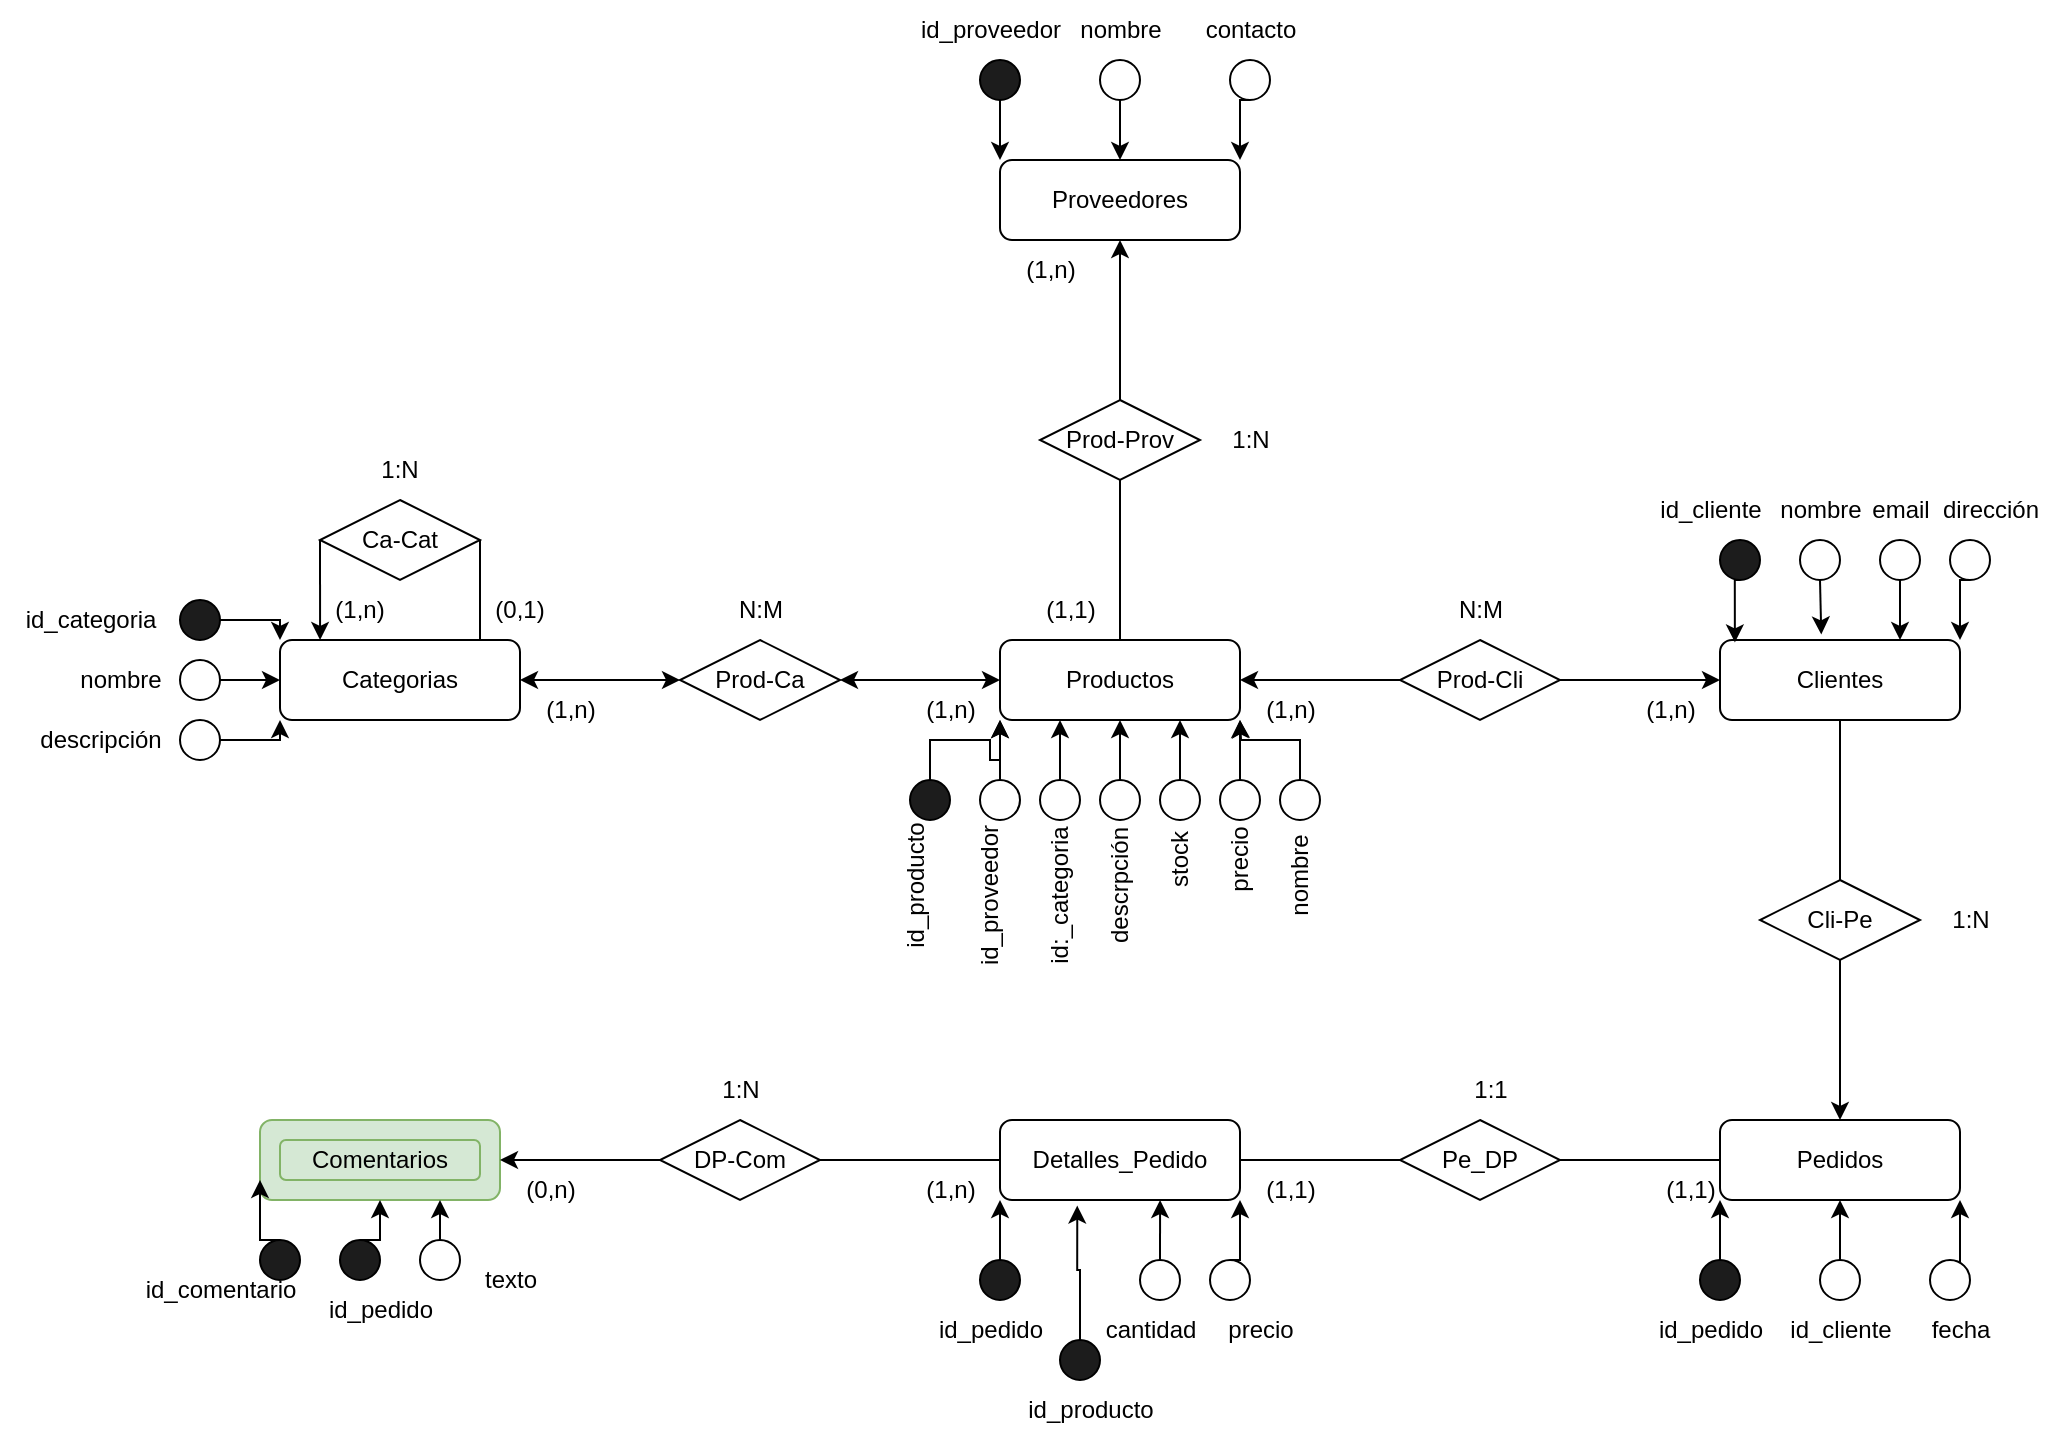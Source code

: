 <mxfile version="24.4.8" type="github">
  <diagram id="R2lEEEUBdFMjLlhIrx00" name="Page-1">
    <mxGraphModel dx="2284" dy="1880" grid="1" gridSize="10" guides="1" tooltips="1" connect="1" arrows="1" fold="1" page="1" pageScale="1" pageWidth="850" pageHeight="1100" math="0" shadow="0" extFonts="Permanent Marker^https://fonts.googleapis.com/css?family=Permanent+Marker">
      <root>
        <mxCell id="0" />
        <mxCell id="1" parent="0" />
        <mxCell id="oanHJksZcoE74rSjy7Ul-1" value="Categorias" style="rounded=1;whiteSpace=wrap;html=1;" parent="1" vertex="1">
          <mxGeometry x="-40" y="40" width="120" height="40" as="geometry" />
        </mxCell>
        <mxCell id="oanHJksZcoE74rSjy7Ul-2" value="Proveedores" style="rounded=1;whiteSpace=wrap;html=1;" parent="1" vertex="1">
          <mxGeometry x="320" y="-200" width="120" height="40" as="geometry" />
        </mxCell>
        <mxCell id="oanHJksZcoE74rSjy7Ul-3" value="Clientes" style="rounded=1;whiteSpace=wrap;html=1;" parent="1" vertex="1">
          <mxGeometry x="680" y="40" width="120" height="40" as="geometry" />
        </mxCell>
        <mxCell id="oanHJksZcoE74rSjy7Ul-4" value="Productos" style="rounded=1;whiteSpace=wrap;html=1;" parent="1" vertex="1">
          <mxGeometry x="320" y="40" width="120" height="40" as="geometry" />
        </mxCell>
        <mxCell id="oanHJksZcoE74rSjy7Ul-5" value="Detalles_Pedido" style="rounded=1;whiteSpace=wrap;html=1;" parent="1" vertex="1">
          <mxGeometry x="320" y="280" width="120" height="40" as="geometry" />
        </mxCell>
        <mxCell id="oanHJksZcoE74rSjy7Ul-6" value="" style="rounded=1;whiteSpace=wrap;html=1;fillColor=#d5e8d4;strokeColor=#82b366;" parent="1" vertex="1">
          <mxGeometry x="-50" y="280" width="120" height="40" as="geometry" />
        </mxCell>
        <mxCell id="oanHJksZcoE74rSjy7Ul-7" value="Comentarios" style="rounded=1;whiteSpace=wrap;html=1;fillColor=#d5e8d4;strokeColor=#82b366;" parent="1" vertex="1">
          <mxGeometry x="-40" y="290" width="100" height="20" as="geometry" />
        </mxCell>
        <mxCell id="oanHJksZcoE74rSjy7Ul-8" value="Pedidos" style="rounded=1;whiteSpace=wrap;html=1;" parent="1" vertex="1">
          <mxGeometry x="680" y="280" width="120" height="40" as="geometry" />
        </mxCell>
        <mxCell id="oanHJksZcoE74rSjy7Ul-9" value="" style="endArrow=classic;startArrow=classic;html=1;rounded=0;entryX=0;entryY=0.5;entryDx=0;entryDy=0;" parent="1" source="oanHJksZcoE74rSjy7Ul-11" target="oanHJksZcoE74rSjy7Ul-4" edge="1">
          <mxGeometry width="50" height="50" relative="1" as="geometry">
            <mxPoint x="60" y="210" as="sourcePoint" />
            <mxPoint x="110" y="160" as="targetPoint" />
          </mxGeometry>
        </mxCell>
        <mxCell id="oanHJksZcoE74rSjy7Ul-10" value="" style="endArrow=classic;html=1;rounded=0;entryX=0;entryY=0.5;entryDx=0;entryDy=0;exitX=1;exitY=0.5;exitDx=0;exitDy=0;" parent="1" source="oanHJksZcoE74rSjy7Ul-13" target="oanHJksZcoE74rSjy7Ul-3" edge="1">
          <mxGeometry width="50" height="50" relative="1" as="geometry">
            <mxPoint x="580" y="110" as="sourcePoint" />
            <mxPoint x="140" y="280" as="targetPoint" />
          </mxGeometry>
        </mxCell>
        <mxCell id="oanHJksZcoE74rSjy7Ul-11" value="Prod-Ca" style="rhombus;whiteSpace=wrap;html=1;" parent="1" vertex="1">
          <mxGeometry x="160" y="40" width="80" height="40" as="geometry" />
        </mxCell>
        <mxCell id="oanHJksZcoE74rSjy7Ul-12" value="Prod-Prov" style="rhombus;whiteSpace=wrap;html=1;" parent="1" vertex="1">
          <mxGeometry x="340" y="-80" width="80" height="40" as="geometry" />
        </mxCell>
        <mxCell id="oanHJksZcoE74rSjy7Ul-13" value="Prod-Cli" style="rhombus;whiteSpace=wrap;html=1;" parent="1" vertex="1">
          <mxGeometry x="520" y="40" width="80" height="40" as="geometry" />
        </mxCell>
        <mxCell id="oanHJksZcoE74rSjy7Ul-14" value="Cli-Pe" style="rhombus;whiteSpace=wrap;html=1;" parent="1" vertex="1">
          <mxGeometry x="700" y="160" width="80" height="40" as="geometry" />
        </mxCell>
        <mxCell id="oanHJksZcoE74rSjy7Ul-15" value="Pe_DP" style="rhombus;whiteSpace=wrap;html=1;" parent="1" vertex="1">
          <mxGeometry x="520" y="280" width="80" height="40" as="geometry" />
        </mxCell>
        <mxCell id="oanHJksZcoE74rSjy7Ul-16" value="DP-Com" style="rhombus;whiteSpace=wrap;html=1;" parent="1" vertex="1">
          <mxGeometry x="150" y="280" width="80" height="40" as="geometry" />
        </mxCell>
        <mxCell id="oanHJksZcoE74rSjy7Ul-19" value="" style="endArrow=none;html=1;rounded=0;entryX=0.5;entryY=0;entryDx=0;entryDy=0;exitX=0.5;exitY=1;exitDx=0;exitDy=0;" parent="1" source="oanHJksZcoE74rSjy7Ul-12" target="oanHJksZcoE74rSjy7Ul-4" edge="1">
          <mxGeometry width="50" height="50" relative="1" as="geometry">
            <mxPoint x="270" as="sourcePoint" />
            <mxPoint x="320" y="-50" as="targetPoint" />
          </mxGeometry>
        </mxCell>
        <mxCell id="oanHJksZcoE74rSjy7Ul-20" value="" style="endArrow=classic;html=1;rounded=0;entryX=0.5;entryY=0;entryDx=0;entryDy=0;exitX=0.5;exitY=1;exitDx=0;exitDy=0;" parent="1" source="oanHJksZcoE74rSjy7Ul-14" target="oanHJksZcoE74rSjy7Ul-8" edge="1">
          <mxGeometry width="50" height="50" relative="1" as="geometry">
            <mxPoint x="680" y="140" as="sourcePoint" />
            <mxPoint x="600" y="140.0" as="targetPoint" />
          </mxGeometry>
        </mxCell>
        <mxCell id="oanHJksZcoE74rSjy7Ul-21" value="" style="endArrow=classic;html=1;rounded=0;exitX=0.5;exitY=0;exitDx=0;exitDy=0;entryX=0.5;entryY=1;entryDx=0;entryDy=0;" parent="1" source="oanHJksZcoE74rSjy7Ul-12" target="oanHJksZcoE74rSjy7Ul-2" edge="1">
          <mxGeometry width="50" height="50" relative="1" as="geometry">
            <mxPoint x="250" y="-80" as="sourcePoint" />
            <mxPoint x="300" y="-130" as="targetPoint" />
          </mxGeometry>
        </mxCell>
        <mxCell id="oanHJksZcoE74rSjy7Ul-22" value="N:M" style="text;html=1;align=center;verticalAlign=middle;resizable=0;points=[];autosize=1;strokeColor=none;fillColor=none;" parent="1" vertex="1">
          <mxGeometry x="175" y="10" width="50" height="30" as="geometry" />
        </mxCell>
        <mxCell id="oanHJksZcoE74rSjy7Ul-23" value="N:M" style="text;html=1;align=center;verticalAlign=middle;resizable=0;points=[];autosize=1;strokeColor=none;fillColor=none;" parent="1" vertex="1">
          <mxGeometry x="535" y="10" width="50" height="30" as="geometry" />
        </mxCell>
        <mxCell id="oanHJksZcoE74rSjy7Ul-24" value="1:N" style="text;html=1;align=center;verticalAlign=middle;resizable=0;points=[];autosize=1;strokeColor=none;fillColor=none;" parent="1" vertex="1">
          <mxGeometry x="425" y="-75" width="40" height="30" as="geometry" />
        </mxCell>
        <mxCell id="oanHJksZcoE74rSjy7Ul-27" value="" style="endArrow=classic;startArrow=classic;html=1;rounded=0;exitX=1;exitY=0.5;exitDx=0;exitDy=0;entryX=0;entryY=0.5;entryDx=0;entryDy=0;" parent="1" source="oanHJksZcoE74rSjy7Ul-1" target="oanHJksZcoE74rSjy7Ul-11" edge="1">
          <mxGeometry width="50" height="50" relative="1" as="geometry">
            <mxPoint x="100" y="40" as="sourcePoint" />
            <mxPoint x="150" y="-10" as="targetPoint" />
          </mxGeometry>
        </mxCell>
        <mxCell id="oanHJksZcoE74rSjy7Ul-28" value="1:N" style="text;html=1;align=center;verticalAlign=middle;resizable=0;points=[];autosize=1;strokeColor=none;fillColor=none;" parent="1" vertex="1">
          <mxGeometry x="785" y="165" width="40" height="30" as="geometry" />
        </mxCell>
        <mxCell id="oanHJksZcoE74rSjy7Ul-30" value="" style="endArrow=none;html=1;rounded=0;entryX=0.5;entryY=1;entryDx=0;entryDy=0;exitX=0.5;exitY=0;exitDx=0;exitDy=0;" parent="1" source="oanHJksZcoE74rSjy7Ul-14" target="oanHJksZcoE74rSjy7Ul-3" edge="1">
          <mxGeometry width="50" height="50" relative="1" as="geometry">
            <mxPoint x="690" y="150" as="sourcePoint" />
            <mxPoint x="740" y="100" as="targetPoint" />
          </mxGeometry>
        </mxCell>
        <mxCell id="oanHJksZcoE74rSjy7Ul-31" value="" style="endArrow=none;html=1;rounded=0;exitX=1;exitY=0.5;exitDx=0;exitDy=0;entryX=0;entryY=0.5;entryDx=0;entryDy=0;" parent="1" source="oanHJksZcoE74rSjy7Ul-16" target="oanHJksZcoE74rSjy7Ul-5" edge="1">
          <mxGeometry width="50" height="50" relative="1" as="geometry">
            <mxPoint x="270" y="270" as="sourcePoint" />
            <mxPoint x="320" y="220" as="targetPoint" />
          </mxGeometry>
        </mxCell>
        <mxCell id="oanHJksZcoE74rSjy7Ul-32" value="" style="endArrow=classic;html=1;rounded=0;exitX=0;exitY=0.5;exitDx=0;exitDy=0;entryX=1;entryY=0.5;entryDx=0;entryDy=0;" parent="1" source="oanHJksZcoE74rSjy7Ul-16" target="oanHJksZcoE74rSjy7Ul-6" edge="1">
          <mxGeometry width="50" height="50" relative="1" as="geometry">
            <mxPoint x="120" y="250" as="sourcePoint" />
            <mxPoint x="170" y="200" as="targetPoint" />
          </mxGeometry>
        </mxCell>
        <mxCell id="oanHJksZcoE74rSjy7Ul-33" value="" style="endArrow=classic;html=1;rounded=0;exitX=0;exitY=0.5;exitDx=0;exitDy=0;entryX=1;entryY=0.5;entryDx=0;entryDy=0;" parent="1" source="oanHJksZcoE74rSjy7Ul-13" target="oanHJksZcoE74rSjy7Ul-4" edge="1">
          <mxGeometry width="50" height="50" relative="1" as="geometry">
            <mxPoint x="410" y="220" as="sourcePoint" />
            <mxPoint x="460" y="170" as="targetPoint" />
          </mxGeometry>
        </mxCell>
        <mxCell id="hFmeRJzKau3typuucucd-1" value="1:N" style="text;html=1;align=center;verticalAlign=middle;resizable=0;points=[];autosize=1;strokeColor=none;fillColor=none;" parent="1" vertex="1">
          <mxGeometry x="170" y="250" width="40" height="30" as="geometry" />
        </mxCell>
        <mxCell id="hFmeRJzKau3typuucucd-4" value="1:1" style="text;html=1;align=center;verticalAlign=middle;resizable=0;points=[];autosize=1;strokeColor=none;fillColor=none;" parent="1" vertex="1">
          <mxGeometry x="545" y="250" width="40" height="30" as="geometry" />
        </mxCell>
        <mxCell id="hFmeRJzKau3typuucucd-5" value="" style="endArrow=none;html=1;rounded=0;exitX=1;exitY=0.5;exitDx=0;exitDy=0;entryX=0;entryY=0.5;entryDx=0;entryDy=0;" parent="1" source="oanHJksZcoE74rSjy7Ul-5" target="oanHJksZcoE74rSjy7Ul-15" edge="1">
          <mxGeometry width="50" height="50" relative="1" as="geometry">
            <mxPoint x="470" y="350" as="sourcePoint" />
            <mxPoint x="500" y="300" as="targetPoint" />
          </mxGeometry>
        </mxCell>
        <mxCell id="hFmeRJzKau3typuucucd-7" value="" style="endArrow=none;html=1;rounded=0;exitX=1;exitY=0.5;exitDx=0;exitDy=0;entryX=0;entryY=0.5;entryDx=0;entryDy=0;" parent="1" source="oanHJksZcoE74rSjy7Ul-15" target="oanHJksZcoE74rSjy7Ul-8" edge="1">
          <mxGeometry width="50" height="50" relative="1" as="geometry">
            <mxPoint x="610" y="380" as="sourcePoint" />
            <mxPoint x="660" y="330" as="targetPoint" />
          </mxGeometry>
        </mxCell>
        <mxCell id="hFmeRJzKau3typuucucd-8" value="(1,1&lt;span style=&quot;background-color: initial;&quot;&gt;)&lt;/span&gt;" style="text;html=1;align=center;verticalAlign=middle;resizable=0;points=[];autosize=1;strokeColor=none;fillColor=none;" parent="1" vertex="1">
          <mxGeometry x="640" y="300" width="50" height="30" as="geometry" />
        </mxCell>
        <mxCell id="hFmeRJzKau3typuucucd-9" value="(1,1)" style="text;html=1;align=center;verticalAlign=middle;resizable=0;points=[];autosize=1;strokeColor=none;fillColor=none;" parent="1" vertex="1">
          <mxGeometry x="440" y="300" width="50" height="30" as="geometry" />
        </mxCell>
        <mxCell id="hFmeRJzKau3typuucucd-19" style="edgeStyle=orthogonalEdgeStyle;rounded=0;orthogonalLoop=1;jettySize=auto;html=1;exitX=1;exitY=0.5;exitDx=0;exitDy=0;entryX=0;entryY=0.5;entryDx=0;entryDy=0;" parent="1" source="hFmeRJzKau3typuucucd-10" target="oanHJksZcoE74rSjy7Ul-1" edge="1">
          <mxGeometry relative="1" as="geometry" />
        </mxCell>
        <mxCell id="hFmeRJzKau3typuucucd-10" value="" style="ellipse;whiteSpace=wrap;html=1;aspect=fixed;" parent="1" vertex="1">
          <mxGeometry x="-90" y="50" width="20" height="20" as="geometry" />
        </mxCell>
        <mxCell id="hFmeRJzKau3typuucucd-20" style="edgeStyle=orthogonalEdgeStyle;rounded=0;orthogonalLoop=1;jettySize=auto;html=1;exitX=1;exitY=0.5;exitDx=0;exitDy=0;entryX=0;entryY=1;entryDx=0;entryDy=0;" parent="1" source="hFmeRJzKau3typuucucd-14" target="oanHJksZcoE74rSjy7Ul-1" edge="1">
          <mxGeometry relative="1" as="geometry" />
        </mxCell>
        <mxCell id="hFmeRJzKau3typuucucd-14" value="" style="ellipse;whiteSpace=wrap;html=1;aspect=fixed;" parent="1" vertex="1">
          <mxGeometry x="-90" y="80" width="20" height="20" as="geometry" />
        </mxCell>
        <mxCell id="hFmeRJzKau3typuucucd-18" style="edgeStyle=orthogonalEdgeStyle;rounded=0;orthogonalLoop=1;jettySize=auto;html=1;exitX=1;exitY=0.5;exitDx=0;exitDy=0;entryX=0;entryY=0;entryDx=0;entryDy=0;" parent="1" source="hFmeRJzKau3typuucucd-15" target="oanHJksZcoE74rSjy7Ul-1" edge="1">
          <mxGeometry relative="1" as="geometry" />
        </mxCell>
        <mxCell id="hFmeRJzKau3typuucucd-15" value="" style="ellipse;whiteSpace=wrap;html=1;aspect=fixed;fillColor=#1C1C1C;" parent="1" vertex="1">
          <mxGeometry x="-90" y="20" width="20" height="20" as="geometry" />
        </mxCell>
        <mxCell id="hFmeRJzKau3typuucucd-21" value="id_categoria" style="text;html=1;align=center;verticalAlign=middle;resizable=0;points=[];autosize=1;strokeColor=none;fillColor=none;" parent="1" vertex="1">
          <mxGeometry x="-180" y="15" width="90" height="30" as="geometry" />
        </mxCell>
        <mxCell id="hFmeRJzKau3typuucucd-22" value="nombre" style="text;html=1;align=center;verticalAlign=middle;resizable=0;points=[];autosize=1;strokeColor=none;fillColor=none;" parent="1" vertex="1">
          <mxGeometry x="-150" y="45" width="60" height="30" as="geometry" />
        </mxCell>
        <mxCell id="hFmeRJzKau3typuucucd-24" value="descripción" style="text;html=1;align=center;verticalAlign=middle;resizable=0;points=[];autosize=1;strokeColor=none;fillColor=none;" parent="1" vertex="1">
          <mxGeometry x="-170" y="75" width="80" height="30" as="geometry" />
        </mxCell>
        <mxCell id="hFmeRJzKau3typuucucd-25" value="(1,n)" style="text;html=1;align=center;verticalAlign=middle;resizable=0;points=[];autosize=1;strokeColor=none;fillColor=none;" parent="1" vertex="1">
          <mxGeometry x="80" y="60" width="50" height="30" as="geometry" />
        </mxCell>
        <mxCell id="hFmeRJzKau3typuucucd-26" value="(1,n)" style="text;html=1;align=center;verticalAlign=middle;resizable=0;points=[];autosize=1;strokeColor=none;fillColor=none;" parent="1" vertex="1">
          <mxGeometry x="270" y="60" width="50" height="30" as="geometry" />
        </mxCell>
        <mxCell id="hFmeRJzKau3typuucucd-27" value="(1,n)" style="text;html=1;align=center;verticalAlign=middle;resizable=0;points=[];autosize=1;strokeColor=none;fillColor=none;" parent="1" vertex="1">
          <mxGeometry x="320" y="-160" width="50" height="30" as="geometry" />
        </mxCell>
        <mxCell id="hFmeRJzKau3typuucucd-28" value="(1,1)" style="text;html=1;align=center;verticalAlign=middle;resizable=0;points=[];autosize=1;strokeColor=none;fillColor=none;" parent="1" vertex="1">
          <mxGeometry x="330" y="10" width="50" height="30" as="geometry" />
        </mxCell>
        <mxCell id="hFmeRJzKau3typuucucd-29" value="(1,n)" style="text;html=1;align=center;verticalAlign=middle;resizable=0;points=[];autosize=1;strokeColor=none;fillColor=none;" parent="1" vertex="1">
          <mxGeometry x="440" y="60" width="50" height="30" as="geometry" />
        </mxCell>
        <mxCell id="hFmeRJzKau3typuucucd-30" value="(1,n)" style="text;html=1;align=center;verticalAlign=middle;resizable=0;points=[];autosize=1;strokeColor=none;fillColor=none;" parent="1" vertex="1">
          <mxGeometry x="630" y="60" width="50" height="30" as="geometry" />
        </mxCell>
        <mxCell id="hFmeRJzKau3typuucucd-31" value="(0,n)" style="text;html=1;align=center;verticalAlign=middle;resizable=0;points=[];autosize=1;strokeColor=none;fillColor=none;" parent="1" vertex="1">
          <mxGeometry x="70" y="300" width="50" height="30" as="geometry" />
        </mxCell>
        <mxCell id="hFmeRJzKau3typuucucd-32" value="(1,n)" style="text;html=1;align=center;verticalAlign=middle;resizable=0;points=[];autosize=1;strokeColor=none;fillColor=none;" parent="1" vertex="1">
          <mxGeometry x="270" y="300" width="50" height="30" as="geometry" />
        </mxCell>
        <mxCell id="hFmeRJzKau3typuucucd-41" style="edgeStyle=orthogonalEdgeStyle;rounded=0;orthogonalLoop=1;jettySize=auto;html=1;exitX=0.5;exitY=1;exitDx=0;exitDy=0;entryX=0;entryY=0;entryDx=0;entryDy=0;" parent="1" source="hFmeRJzKau3typuucucd-33" target="oanHJksZcoE74rSjy7Ul-2" edge="1">
          <mxGeometry relative="1" as="geometry" />
        </mxCell>
        <mxCell id="hFmeRJzKau3typuucucd-33" value="" style="ellipse;whiteSpace=wrap;html=1;aspect=fixed;fillColor=#1C1C1C;" parent="1" vertex="1">
          <mxGeometry x="310" y="-250" width="20" height="20" as="geometry" />
        </mxCell>
        <mxCell id="hFmeRJzKau3typuucucd-95" style="edgeStyle=orthogonalEdgeStyle;rounded=0;orthogonalLoop=1;jettySize=auto;html=1;exitX=0.5;exitY=0;exitDx=0;exitDy=0;entryX=0;entryY=1;entryDx=0;entryDy=0;" parent="1" source="hFmeRJzKau3typuucucd-34" target="oanHJksZcoE74rSjy7Ul-4" edge="1">
          <mxGeometry relative="1" as="geometry" />
        </mxCell>
        <mxCell id="hFmeRJzKau3typuucucd-34" value="" style="ellipse;whiteSpace=wrap;html=1;aspect=fixed;fillColor=#1C1C1C;" parent="1" vertex="1">
          <mxGeometry x="275" y="110" width="20" height="20" as="geometry" />
        </mxCell>
        <mxCell id="hFmeRJzKau3typuucucd-69" style="edgeStyle=orthogonalEdgeStyle;rounded=0;orthogonalLoop=1;jettySize=auto;html=1;exitX=0.5;exitY=0;exitDx=0;exitDy=0;entryX=0;entryY=1;entryDx=0;entryDy=0;" parent="1" source="hFmeRJzKau3typuucucd-35" target="oanHJksZcoE74rSjy7Ul-5" edge="1">
          <mxGeometry relative="1" as="geometry" />
        </mxCell>
        <mxCell id="hFmeRJzKau3typuucucd-35" value="" style="ellipse;whiteSpace=wrap;html=1;aspect=fixed;fillColor=#1C1C1C;" parent="1" vertex="1">
          <mxGeometry x="310" y="350" width="20" height="20" as="geometry" />
        </mxCell>
        <mxCell id="hFmeRJzKau3typuucucd-36" value="" style="ellipse;whiteSpace=wrap;html=1;aspect=fixed;fillColor=#1C1C1C;" parent="1" vertex="1">
          <mxGeometry x="-50" y="340" width="20" height="20" as="geometry" />
        </mxCell>
        <mxCell id="hFmeRJzKau3typuucucd-37" value="" style="ellipse;whiteSpace=wrap;html=1;aspect=fixed;fillColor=#1C1C1C;" parent="1" vertex="1">
          <mxGeometry x="680" y="-10" width="20" height="20" as="geometry" />
        </mxCell>
        <mxCell id="hFmeRJzKau3typuucucd-60" style="edgeStyle=orthogonalEdgeStyle;rounded=0;orthogonalLoop=1;jettySize=auto;html=1;exitX=0.5;exitY=0;exitDx=0;exitDy=0;entryX=0;entryY=1;entryDx=0;entryDy=0;" parent="1" source="hFmeRJzKau3typuucucd-38" target="oanHJksZcoE74rSjy7Ul-8" edge="1">
          <mxGeometry relative="1" as="geometry" />
        </mxCell>
        <mxCell id="hFmeRJzKau3typuucucd-38" value="" style="ellipse;whiteSpace=wrap;html=1;aspect=fixed;fillColor=#1C1C1C;" parent="1" vertex="1">
          <mxGeometry x="670" y="350" width="20" height="20" as="geometry" />
        </mxCell>
        <mxCell id="hFmeRJzKau3typuucucd-43" style="edgeStyle=orthogonalEdgeStyle;rounded=0;orthogonalLoop=1;jettySize=auto;html=1;exitX=0.5;exitY=1;exitDx=0;exitDy=0;entryX=0.5;entryY=0;entryDx=0;entryDy=0;" parent="1" source="hFmeRJzKau3typuucucd-39" target="oanHJksZcoE74rSjy7Ul-2" edge="1">
          <mxGeometry relative="1" as="geometry" />
        </mxCell>
        <mxCell id="hFmeRJzKau3typuucucd-39" value="" style="ellipse;whiteSpace=wrap;html=1;aspect=fixed;" parent="1" vertex="1">
          <mxGeometry x="370" y="-250" width="20" height="20" as="geometry" />
        </mxCell>
        <mxCell id="hFmeRJzKau3typuucucd-42" style="edgeStyle=orthogonalEdgeStyle;rounded=0;orthogonalLoop=1;jettySize=auto;html=1;exitX=0.5;exitY=1;exitDx=0;exitDy=0;entryX=1;entryY=0;entryDx=0;entryDy=0;" parent="1" source="hFmeRJzKau3typuucucd-40" target="oanHJksZcoE74rSjy7Ul-2" edge="1">
          <mxGeometry relative="1" as="geometry" />
        </mxCell>
        <mxCell id="hFmeRJzKau3typuucucd-40" value="" style="ellipse;whiteSpace=wrap;html=1;aspect=fixed;" parent="1" vertex="1">
          <mxGeometry x="435" y="-250" width="20" height="20" as="geometry" />
        </mxCell>
        <mxCell id="hFmeRJzKau3typuucucd-44" value="id_proveedor" style="text;html=1;align=center;verticalAlign=middle;resizable=0;points=[];autosize=1;strokeColor=none;fillColor=none;" parent="1" vertex="1">
          <mxGeometry x="270" y="-280" width="90" height="30" as="geometry" />
        </mxCell>
        <mxCell id="hFmeRJzKau3typuucucd-45" value="nombre" style="text;html=1;align=center;verticalAlign=middle;resizable=0;points=[];autosize=1;strokeColor=none;fillColor=none;" parent="1" vertex="1">
          <mxGeometry x="350" y="-280" width="60" height="30" as="geometry" />
        </mxCell>
        <mxCell id="hFmeRJzKau3typuucucd-46" value="contacto" style="text;html=1;align=center;verticalAlign=middle;resizable=0;points=[];autosize=1;strokeColor=none;fillColor=none;" parent="1" vertex="1">
          <mxGeometry x="410" y="-280" width="70" height="30" as="geometry" />
        </mxCell>
        <mxCell id="hFmeRJzKau3typuucucd-52" style="edgeStyle=orthogonalEdgeStyle;rounded=0;orthogonalLoop=1;jettySize=auto;html=1;exitX=0.5;exitY=1;exitDx=0;exitDy=0;entryX=0.75;entryY=0;entryDx=0;entryDy=0;" parent="1" source="hFmeRJzKau3typuucucd-47" target="oanHJksZcoE74rSjy7Ul-3" edge="1">
          <mxGeometry relative="1" as="geometry" />
        </mxCell>
        <mxCell id="hFmeRJzKau3typuucucd-47" value="" style="ellipse;whiteSpace=wrap;html=1;aspect=fixed;" parent="1" vertex="1">
          <mxGeometry x="760" y="-10" width="20" height="20" as="geometry" />
        </mxCell>
        <mxCell id="hFmeRJzKau3typuucucd-53" style="edgeStyle=orthogonalEdgeStyle;rounded=0;orthogonalLoop=1;jettySize=auto;html=1;exitX=0.5;exitY=1;exitDx=0;exitDy=0;entryX=1;entryY=0;entryDx=0;entryDy=0;" parent="1" source="hFmeRJzKau3typuucucd-48" target="oanHJksZcoE74rSjy7Ul-3" edge="1">
          <mxGeometry relative="1" as="geometry" />
        </mxCell>
        <mxCell id="hFmeRJzKau3typuucucd-48" value="" style="ellipse;whiteSpace=wrap;html=1;aspect=fixed;" parent="1" vertex="1">
          <mxGeometry x="795" y="-10" width="20" height="20" as="geometry" />
        </mxCell>
        <mxCell id="hFmeRJzKau3typuucucd-49" value="" style="ellipse;whiteSpace=wrap;html=1;aspect=fixed;" parent="1" vertex="1">
          <mxGeometry x="720" y="-10" width="20" height="20" as="geometry" />
        </mxCell>
        <mxCell id="hFmeRJzKau3typuucucd-50" style="edgeStyle=orthogonalEdgeStyle;rounded=0;orthogonalLoop=1;jettySize=auto;html=1;exitX=0.5;exitY=1;exitDx=0;exitDy=0;entryX=0.062;entryY=0.03;entryDx=0;entryDy=0;entryPerimeter=0;" parent="1" source="hFmeRJzKau3typuucucd-37" target="oanHJksZcoE74rSjy7Ul-3" edge="1">
          <mxGeometry relative="1" as="geometry" />
        </mxCell>
        <mxCell id="hFmeRJzKau3typuucucd-51" style="edgeStyle=orthogonalEdgeStyle;rounded=0;orthogonalLoop=1;jettySize=auto;html=1;exitX=0.5;exitY=1;exitDx=0;exitDy=0;entryX=0.422;entryY=-0.07;entryDx=0;entryDy=0;entryPerimeter=0;" parent="1" source="hFmeRJzKau3typuucucd-49" target="oanHJksZcoE74rSjy7Ul-3" edge="1">
          <mxGeometry relative="1" as="geometry" />
        </mxCell>
        <mxCell id="hFmeRJzKau3typuucucd-54" value="id_cliente" style="text;html=1;align=center;verticalAlign=middle;resizable=0;points=[];autosize=1;strokeColor=none;fillColor=none;" parent="1" vertex="1">
          <mxGeometry x="640" y="-40" width="70" height="30" as="geometry" />
        </mxCell>
        <mxCell id="hFmeRJzKau3typuucucd-55" value="nombre" style="text;html=1;align=center;verticalAlign=middle;resizable=0;points=[];autosize=1;strokeColor=none;fillColor=none;" parent="1" vertex="1">
          <mxGeometry x="700" y="-40" width="60" height="30" as="geometry" />
        </mxCell>
        <mxCell id="hFmeRJzKau3typuucucd-56" value="email" style="text;html=1;align=center;verticalAlign=middle;resizable=0;points=[];autosize=1;strokeColor=none;fillColor=none;" parent="1" vertex="1">
          <mxGeometry x="745" y="-40" width="50" height="30" as="geometry" />
        </mxCell>
        <mxCell id="hFmeRJzKau3typuucucd-57" value="dirección" style="text;html=1;align=center;verticalAlign=middle;resizable=0;points=[];autosize=1;strokeColor=none;fillColor=none;" parent="1" vertex="1">
          <mxGeometry x="780" y="-40" width="70" height="30" as="geometry" />
        </mxCell>
        <mxCell id="hFmeRJzKau3typuucucd-62" style="edgeStyle=orthogonalEdgeStyle;rounded=0;orthogonalLoop=1;jettySize=auto;html=1;exitX=0.5;exitY=0;exitDx=0;exitDy=0;entryX=1;entryY=1;entryDx=0;entryDy=0;" parent="1" source="hFmeRJzKau3typuucucd-58" target="oanHJksZcoE74rSjy7Ul-8" edge="1">
          <mxGeometry relative="1" as="geometry">
            <Array as="points">
              <mxPoint x="795" y="360" />
              <mxPoint x="800" y="360" />
            </Array>
          </mxGeometry>
        </mxCell>
        <mxCell id="hFmeRJzKau3typuucucd-58" value="" style="ellipse;whiteSpace=wrap;html=1;aspect=fixed;" parent="1" vertex="1">
          <mxGeometry x="785" y="350" width="20" height="20" as="geometry" />
        </mxCell>
        <mxCell id="hFmeRJzKau3typuucucd-61" style="edgeStyle=orthogonalEdgeStyle;rounded=0;orthogonalLoop=1;jettySize=auto;html=1;exitX=0.5;exitY=0;exitDx=0;exitDy=0;entryX=0.5;entryY=1;entryDx=0;entryDy=0;" parent="1" source="hFmeRJzKau3typuucucd-59" target="oanHJksZcoE74rSjy7Ul-8" edge="1">
          <mxGeometry relative="1" as="geometry" />
        </mxCell>
        <mxCell id="hFmeRJzKau3typuucucd-59" value="" style="ellipse;whiteSpace=wrap;html=1;aspect=fixed;" parent="1" vertex="1">
          <mxGeometry x="730" y="350" width="20" height="20" as="geometry" />
        </mxCell>
        <mxCell id="hFmeRJzKau3typuucucd-63" value="id_pedido" style="text;html=1;align=center;verticalAlign=middle;resizable=0;points=[];autosize=1;strokeColor=none;fillColor=none;" parent="1" vertex="1">
          <mxGeometry x="635" y="370" width="80" height="30" as="geometry" />
        </mxCell>
        <mxCell id="hFmeRJzKau3typuucucd-64" value="id_cliente" style="text;html=1;align=center;verticalAlign=middle;resizable=0;points=[];autosize=1;strokeColor=none;fillColor=none;" parent="1" vertex="1">
          <mxGeometry x="705" y="370" width="70" height="30" as="geometry" />
        </mxCell>
        <mxCell id="hFmeRJzKau3typuucucd-65" value="fecha" style="text;html=1;align=center;verticalAlign=middle;resizable=0;points=[];autosize=1;strokeColor=none;fillColor=none;" parent="1" vertex="1">
          <mxGeometry x="775" y="370" width="50" height="30" as="geometry" />
        </mxCell>
        <mxCell id="hFmeRJzKau3typuucucd-71" style="edgeStyle=orthogonalEdgeStyle;rounded=0;orthogonalLoop=1;jettySize=auto;html=1;exitX=0.5;exitY=0;exitDx=0;exitDy=0;entryX=1;entryY=1;entryDx=0;entryDy=0;" parent="1" source="hFmeRJzKau3typuucucd-66" target="oanHJksZcoE74rSjy7Ul-5" edge="1">
          <mxGeometry relative="1" as="geometry" />
        </mxCell>
        <mxCell id="hFmeRJzKau3typuucucd-66" value="" style="ellipse;whiteSpace=wrap;html=1;aspect=fixed;" parent="1" vertex="1">
          <mxGeometry x="425" y="350" width="20" height="20" as="geometry" />
        </mxCell>
        <mxCell id="hFmeRJzKau3typuucucd-67" value="" style="ellipse;whiteSpace=wrap;html=1;aspect=fixed;" parent="1" vertex="1">
          <mxGeometry x="390" y="350" width="20" height="20" as="geometry" />
        </mxCell>
        <mxCell id="hFmeRJzKau3typuucucd-68" value="" style="ellipse;whiteSpace=wrap;html=1;aspect=fixed;fillColor=#1C1C1C;" parent="1" vertex="1">
          <mxGeometry x="350" y="390" width="20" height="20" as="geometry" />
        </mxCell>
        <mxCell id="hFmeRJzKau3typuucucd-70" style="edgeStyle=orthogonalEdgeStyle;rounded=0;orthogonalLoop=1;jettySize=auto;html=1;exitX=0.5;exitY=0;exitDx=0;exitDy=0;entryX=0.322;entryY=1.07;entryDx=0;entryDy=0;entryPerimeter=0;" parent="1" source="hFmeRJzKau3typuucucd-68" target="oanHJksZcoE74rSjy7Ul-5" edge="1">
          <mxGeometry relative="1" as="geometry" />
        </mxCell>
        <mxCell id="hFmeRJzKau3typuucucd-72" style="edgeStyle=orthogonalEdgeStyle;rounded=0;orthogonalLoop=1;jettySize=auto;html=1;exitX=0.5;exitY=0;exitDx=0;exitDy=0;entryX=0.667;entryY=1;entryDx=0;entryDy=0;entryPerimeter=0;" parent="1" source="hFmeRJzKau3typuucucd-67" target="oanHJksZcoE74rSjy7Ul-5" edge="1">
          <mxGeometry relative="1" as="geometry" />
        </mxCell>
        <mxCell id="hFmeRJzKau3typuucucd-73" value="id_pedido" style="text;html=1;align=center;verticalAlign=middle;resizable=0;points=[];autosize=1;strokeColor=none;fillColor=none;" parent="1" vertex="1">
          <mxGeometry x="275" y="370" width="80" height="30" as="geometry" />
        </mxCell>
        <mxCell id="hFmeRJzKau3typuucucd-74" value="id_producto" style="text;html=1;align=center;verticalAlign=middle;resizable=0;points=[];autosize=1;strokeColor=none;fillColor=none;" parent="1" vertex="1">
          <mxGeometry x="320" y="410" width="90" height="30" as="geometry" />
        </mxCell>
        <mxCell id="hFmeRJzKau3typuucucd-75" value="cantidad" style="text;html=1;align=center;verticalAlign=middle;resizable=0;points=[];autosize=1;strokeColor=none;fillColor=none;" parent="1" vertex="1">
          <mxGeometry x="360" y="370" width="70" height="30" as="geometry" />
        </mxCell>
        <mxCell id="hFmeRJzKau3typuucucd-76" value="precio" style="text;html=1;align=center;verticalAlign=middle;resizable=0;points=[];autosize=1;strokeColor=none;fillColor=none;" parent="1" vertex="1">
          <mxGeometry x="420" y="370" width="60" height="30" as="geometry" />
        </mxCell>
        <mxCell id="hFmeRJzKau3typuucucd-86" style="edgeStyle=orthogonalEdgeStyle;rounded=0;orthogonalLoop=1;jettySize=auto;html=1;exitX=0.5;exitY=0;exitDx=0;exitDy=0;entryX=0.75;entryY=1;entryDx=0;entryDy=0;" parent="1" source="hFmeRJzKau3typuucucd-77" target="oanHJksZcoE74rSjy7Ul-6" edge="1">
          <mxGeometry relative="1" as="geometry" />
        </mxCell>
        <mxCell id="hFmeRJzKau3typuucucd-77" value="" style="ellipse;whiteSpace=wrap;html=1;aspect=fixed;" parent="1" vertex="1">
          <mxGeometry x="30" y="340" width="20" height="20" as="geometry" />
        </mxCell>
        <mxCell id="hFmeRJzKau3typuucucd-79" value="" style="ellipse;whiteSpace=wrap;html=1;aspect=fixed;fillColor=#1C1C1C;" parent="1" vertex="1">
          <mxGeometry x="-10" y="340" width="20" height="20" as="geometry" />
        </mxCell>
        <mxCell id="hFmeRJzKau3typuucucd-81" value="id_pedido" style="text;html=1;align=center;verticalAlign=middle;resizable=0;points=[];autosize=1;strokeColor=none;fillColor=none;" parent="1" vertex="1">
          <mxGeometry x="-30" y="360" width="80" height="30" as="geometry" />
        </mxCell>
        <mxCell id="hFmeRJzKau3typuucucd-82" value="id_comentario" style="text;html=1;align=center;verticalAlign=middle;resizable=0;points=[];autosize=1;strokeColor=none;fillColor=none;" parent="1" vertex="1">
          <mxGeometry x="-120" y="350" width="100" height="30" as="geometry" />
        </mxCell>
        <mxCell id="hFmeRJzKau3typuucucd-83" value="texto" style="text;html=1;align=center;verticalAlign=middle;resizable=0;points=[];autosize=1;strokeColor=none;fillColor=none;" parent="1" vertex="1">
          <mxGeometry x="50" y="345" width="50" height="30" as="geometry" />
        </mxCell>
        <mxCell id="hFmeRJzKau3typuucucd-84" style="edgeStyle=orthogonalEdgeStyle;rounded=0;orthogonalLoop=1;jettySize=auto;html=1;exitX=0.5;exitY=0;exitDx=0;exitDy=0;entryX=0.5;entryY=1;entryDx=0;entryDy=0;" parent="1" source="hFmeRJzKau3typuucucd-79" target="oanHJksZcoE74rSjy7Ul-6" edge="1">
          <mxGeometry relative="1" as="geometry" />
        </mxCell>
        <mxCell id="hFmeRJzKau3typuucucd-85" style="edgeStyle=orthogonalEdgeStyle;rounded=0;orthogonalLoop=1;jettySize=auto;html=1;exitX=0.5;exitY=0;exitDx=0;exitDy=0;entryX=0;entryY=0.75;entryDx=0;entryDy=0;" parent="1" source="hFmeRJzKau3typuucucd-36" target="oanHJksZcoE74rSjy7Ul-6" edge="1">
          <mxGeometry relative="1" as="geometry" />
        </mxCell>
        <mxCell id="hFmeRJzKau3typuucucd-98" style="edgeStyle=orthogonalEdgeStyle;rounded=0;orthogonalLoop=1;jettySize=auto;html=1;exitX=0.5;exitY=0;exitDx=0;exitDy=0;entryX=0.5;entryY=1;entryDx=0;entryDy=0;" parent="1" source="hFmeRJzKau3typuucucd-88" target="oanHJksZcoE74rSjy7Ul-4" edge="1">
          <mxGeometry relative="1" as="geometry" />
        </mxCell>
        <mxCell id="hFmeRJzKau3typuucucd-88" value="" style="ellipse;whiteSpace=wrap;html=1;aspect=fixed;" parent="1" vertex="1">
          <mxGeometry x="370" y="110" width="20" height="20" as="geometry" />
        </mxCell>
        <mxCell id="hFmeRJzKau3typuucucd-101" style="edgeStyle=orthogonalEdgeStyle;rounded=0;orthogonalLoop=1;jettySize=auto;html=1;exitX=0.5;exitY=0;exitDx=0;exitDy=0;" parent="1" source="hFmeRJzKau3typuucucd-89" edge="1">
          <mxGeometry relative="1" as="geometry">
            <mxPoint x="440" y="80" as="targetPoint" />
          </mxGeometry>
        </mxCell>
        <mxCell id="hFmeRJzKau3typuucucd-89" value="" style="ellipse;whiteSpace=wrap;html=1;aspect=fixed;" parent="1" vertex="1">
          <mxGeometry x="460" y="110" width="20" height="20" as="geometry" />
        </mxCell>
        <mxCell id="hFmeRJzKau3typuucucd-100" style="edgeStyle=orthogonalEdgeStyle;rounded=0;orthogonalLoop=1;jettySize=auto;html=1;exitX=0.5;exitY=0;exitDx=0;exitDy=0;entryX=1;entryY=1;entryDx=0;entryDy=0;" parent="1" source="hFmeRJzKau3typuucucd-90" target="oanHJksZcoE74rSjy7Ul-4" edge="1">
          <mxGeometry relative="1" as="geometry" />
        </mxCell>
        <mxCell id="hFmeRJzKau3typuucucd-90" value="" style="ellipse;whiteSpace=wrap;html=1;aspect=fixed;" parent="1" vertex="1">
          <mxGeometry x="430" y="110" width="20" height="20" as="geometry" />
        </mxCell>
        <mxCell id="hFmeRJzKau3typuucucd-96" style="edgeStyle=orthogonalEdgeStyle;rounded=0;orthogonalLoop=1;jettySize=auto;html=1;exitX=0.5;exitY=0;exitDx=0;exitDy=0;" parent="1" source="hFmeRJzKau3typuucucd-91" edge="1">
          <mxGeometry relative="1" as="geometry">
            <mxPoint x="320" y="80" as="targetPoint" />
          </mxGeometry>
        </mxCell>
        <mxCell id="hFmeRJzKau3typuucucd-91" value="" style="ellipse;whiteSpace=wrap;html=1;aspect=fixed;" parent="1" vertex="1">
          <mxGeometry x="310" y="110" width="20" height="20" as="geometry" />
        </mxCell>
        <mxCell id="hFmeRJzKau3typuucucd-99" style="edgeStyle=orthogonalEdgeStyle;rounded=0;orthogonalLoop=1;jettySize=auto;html=1;exitX=0.5;exitY=0;exitDx=0;exitDy=0;entryX=0.75;entryY=1;entryDx=0;entryDy=0;" parent="1" source="hFmeRJzKau3typuucucd-92" target="oanHJksZcoE74rSjy7Ul-4" edge="1">
          <mxGeometry relative="1" as="geometry" />
        </mxCell>
        <mxCell id="hFmeRJzKau3typuucucd-92" value="" style="ellipse;whiteSpace=wrap;html=1;aspect=fixed;" parent="1" vertex="1">
          <mxGeometry x="400" y="110" width="20" height="20" as="geometry" />
        </mxCell>
        <mxCell id="hFmeRJzKau3typuucucd-97" style="edgeStyle=orthogonalEdgeStyle;rounded=0;orthogonalLoop=1;jettySize=auto;html=1;exitX=0.5;exitY=0;exitDx=0;exitDy=0;entryX=0.25;entryY=1;entryDx=0;entryDy=0;" parent="1" source="hFmeRJzKau3typuucucd-93" target="oanHJksZcoE74rSjy7Ul-4" edge="1">
          <mxGeometry relative="1" as="geometry" />
        </mxCell>
        <mxCell id="hFmeRJzKau3typuucucd-93" value="" style="ellipse;whiteSpace=wrap;html=1;aspect=fixed;" parent="1" vertex="1">
          <mxGeometry x="340" y="110" width="20" height="20" as="geometry" />
        </mxCell>
        <mxCell id="hFmeRJzKau3typuucucd-102" value="id_producto&lt;div&gt;&lt;br&gt;&lt;/div&gt;" style="text;html=1;align=center;verticalAlign=middle;resizable=0;points=[];autosize=1;strokeColor=none;fillColor=none;rotation=-90;" parent="1" vertex="1">
          <mxGeometry x="240" y="143" width="90" height="40" as="geometry" />
        </mxCell>
        <mxCell id="hFmeRJzKau3typuucucd-103" value="id:_categoria" style="text;html=1;align=center;verticalAlign=middle;resizable=0;points=[];autosize=1;strokeColor=none;fillColor=none;rotation=-90;" parent="1" vertex="1">
          <mxGeometry x="305" y="153" width="90" height="30" as="geometry" />
        </mxCell>
        <mxCell id="hFmeRJzKau3typuucucd-104" value="id_proveedor" style="text;html=1;align=center;verticalAlign=middle;resizable=0;points=[];autosize=1;strokeColor=none;fillColor=none;rotation=-90;" parent="1" vertex="1">
          <mxGeometry x="270" y="153" width="90" height="30" as="geometry" />
        </mxCell>
        <mxCell id="hFmeRJzKau3typuucucd-105" value="nombre" style="text;html=1;align=center;verticalAlign=middle;resizable=0;points=[];autosize=1;strokeColor=none;fillColor=none;rotation=-90;" parent="1" vertex="1">
          <mxGeometry x="440" y="143" width="60" height="30" as="geometry" />
        </mxCell>
        <mxCell id="hFmeRJzKau3typuucucd-106" value="descrpción" style="text;html=1;align=center;verticalAlign=middle;resizable=0;points=[];autosize=1;strokeColor=none;fillColor=none;rotation=-90;" parent="1" vertex="1">
          <mxGeometry x="340" y="148" width="80" height="30" as="geometry" />
        </mxCell>
        <mxCell id="hFmeRJzKau3typuucucd-107" value="precio" style="text;html=1;align=center;verticalAlign=middle;resizable=0;points=[];autosize=1;strokeColor=none;fillColor=none;rotation=-90;" parent="1" vertex="1">
          <mxGeometry x="410" y="135" width="60" height="30" as="geometry" />
        </mxCell>
        <mxCell id="hFmeRJzKau3typuucucd-108" value="stock" style="text;html=1;align=center;verticalAlign=middle;resizable=0;points=[];autosize=1;strokeColor=none;fillColor=none;rotation=-90;" parent="1" vertex="1">
          <mxGeometry x="385" y="135" width="50" height="30" as="geometry" />
        </mxCell>
        <mxCell id="7WlyvVq4sxSRAdiW9rEU-3" value="Ca-Cat" style="rhombus;whiteSpace=wrap;html=1;" parent="1" vertex="1">
          <mxGeometry x="-20" y="-30" width="80" height="40" as="geometry" />
        </mxCell>
        <mxCell id="7WlyvVq4sxSRAdiW9rEU-4" value="" style="endArrow=none;html=1;rounded=0;entryX=1;entryY=0.5;entryDx=0;entryDy=0;" parent="1" target="7WlyvVq4sxSRAdiW9rEU-3" edge="1">
          <mxGeometry width="50" height="50" relative="1" as="geometry">
            <mxPoint x="60" y="40" as="sourcePoint" />
            <mxPoint x="100" y="20" as="targetPoint" />
          </mxGeometry>
        </mxCell>
        <mxCell id="7WlyvVq4sxSRAdiW9rEU-5" value="" style="endArrow=classic;html=1;rounded=0;exitX=0;exitY=0.5;exitDx=0;exitDy=0;entryX=0.167;entryY=0;entryDx=0;entryDy=0;entryPerimeter=0;" parent="1" source="7WlyvVq4sxSRAdiW9rEU-3" target="oanHJksZcoE74rSjy7Ul-1" edge="1">
          <mxGeometry width="50" height="50" relative="1" as="geometry">
            <mxPoint x="50" y="70" as="sourcePoint" />
            <mxPoint x="100" y="20" as="targetPoint" />
          </mxGeometry>
        </mxCell>
        <mxCell id="t6V1w40LmJTHJsxGINPo-1" value="1:N" style="text;html=1;align=center;verticalAlign=middle;whiteSpace=wrap;rounded=0;" vertex="1" parent="1">
          <mxGeometry x="-10" y="-60" width="60" height="30" as="geometry" />
        </mxCell>
        <mxCell id="t6V1w40LmJTHJsxGINPo-2" value="(1,n)" style="text;html=1;align=center;verticalAlign=middle;whiteSpace=wrap;rounded=0;" vertex="1" parent="1">
          <mxGeometry x="-30" y="10" width="60" height="30" as="geometry" />
        </mxCell>
        <mxCell id="t6V1w40LmJTHJsxGINPo-3" value="(0,1)" style="text;html=1;align=center;verticalAlign=middle;whiteSpace=wrap;rounded=0;" vertex="1" parent="1">
          <mxGeometry x="50" y="10" width="60" height="30" as="geometry" />
        </mxCell>
      </root>
    </mxGraphModel>
  </diagram>
</mxfile>
